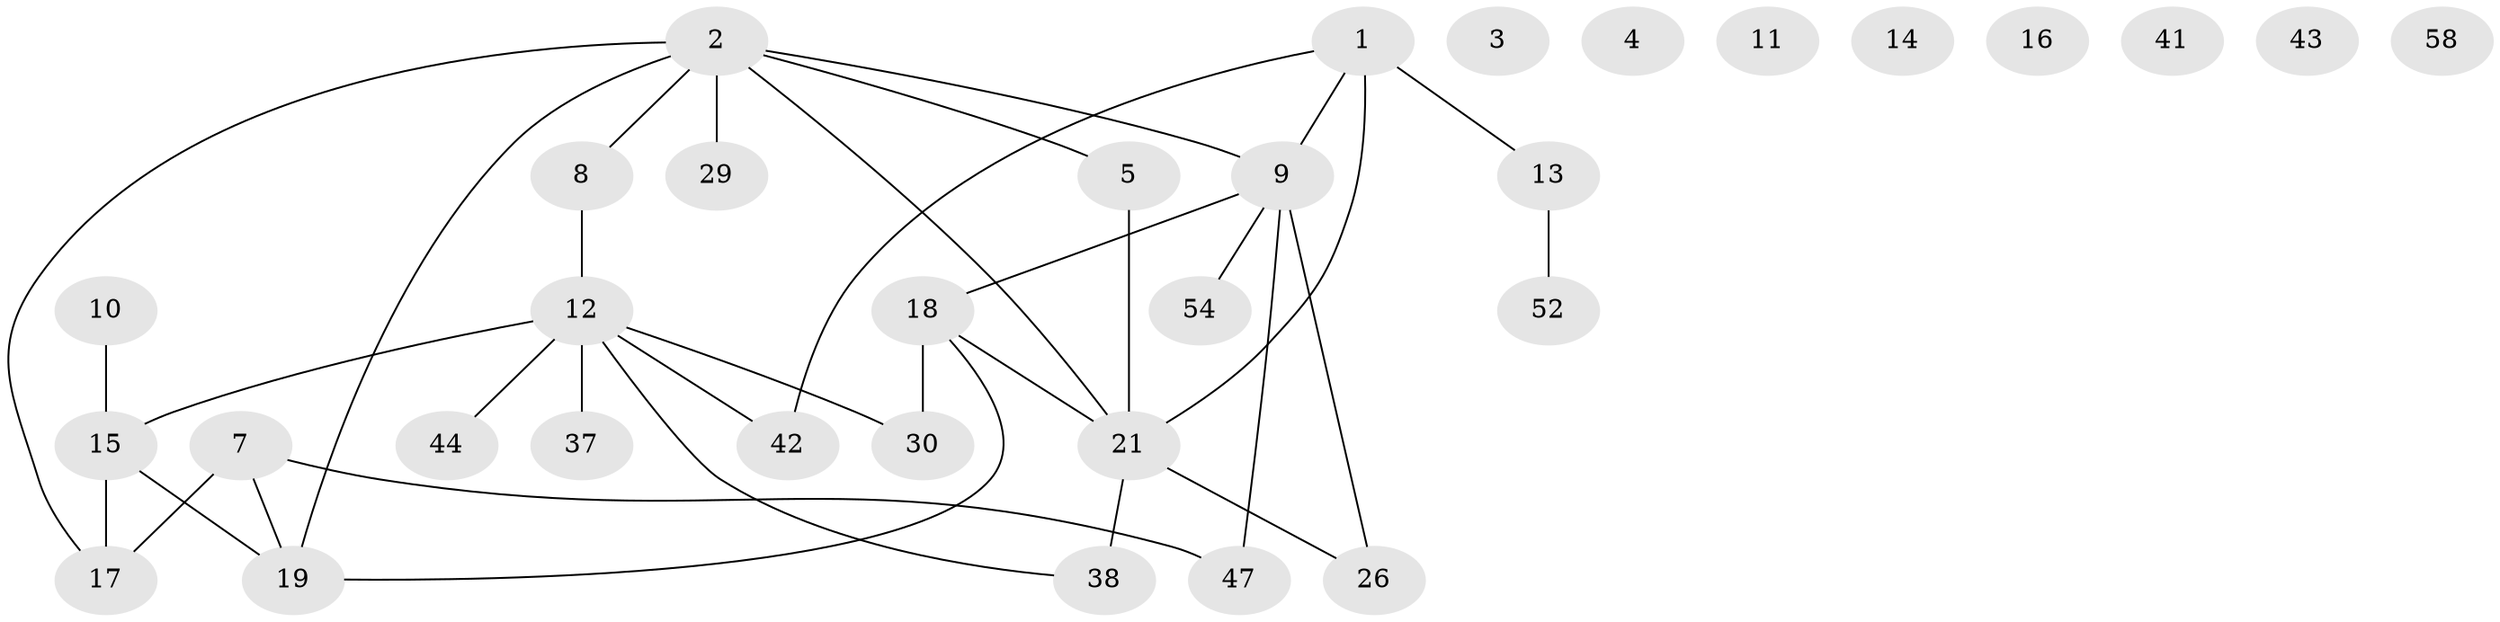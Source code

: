 // original degree distribution, {3: 0.23880597014925373, 5: 0.04477611940298507, 0: 0.1044776119402985, 2: 0.373134328358209, 1: 0.16417910447761194, 4: 0.07462686567164178}
// Generated by graph-tools (version 1.1) at 2025/16/03/04/25 18:16:25]
// undirected, 32 vertices, 35 edges
graph export_dot {
graph [start="1"]
  node [color=gray90,style=filled];
  1 [super="+33"];
  2 [super="+28+25+6+40"];
  3;
  4;
  5;
  7 [super="+24"];
  8 [super="+48"];
  9 [super="+27"];
  10;
  11;
  12 [super="+34+32+50"];
  13;
  14;
  15 [super="+22+63+23"];
  16 [super="+35"];
  17 [super="+59"];
  18 [super="+57+36"];
  19 [super="+20"];
  21 [super="+66+31"];
  26 [super="+55"];
  29 [super="+51"];
  30;
  37;
  38 [super="+45"];
  41;
  42 [super="+46"];
  43;
  44;
  47 [super="+61"];
  52 [super="+65"];
  54 [super="+60"];
  58;
  1 -- 42;
  1 -- 13;
  1 -- 21;
  1 -- 9;
  2 -- 17;
  2 -- 29;
  2 -- 5;
  2 -- 21;
  2 -- 9;
  2 -- 19;
  2 -- 8;
  5 -- 21;
  7 -- 17;
  7 -- 19;
  7 -- 47;
  8 -- 12;
  9 -- 54;
  9 -- 26;
  9 -- 47;
  9 -- 18;
  10 -- 15;
  12 -- 38;
  12 -- 37;
  12 -- 44;
  12 -- 30;
  12 -- 42;
  12 -- 15;
  13 -- 52;
  15 -- 17;
  15 -- 19;
  18 -- 19;
  18 -- 21;
  18 -- 30;
  21 -- 38 [weight=2];
  21 -- 26;
}
